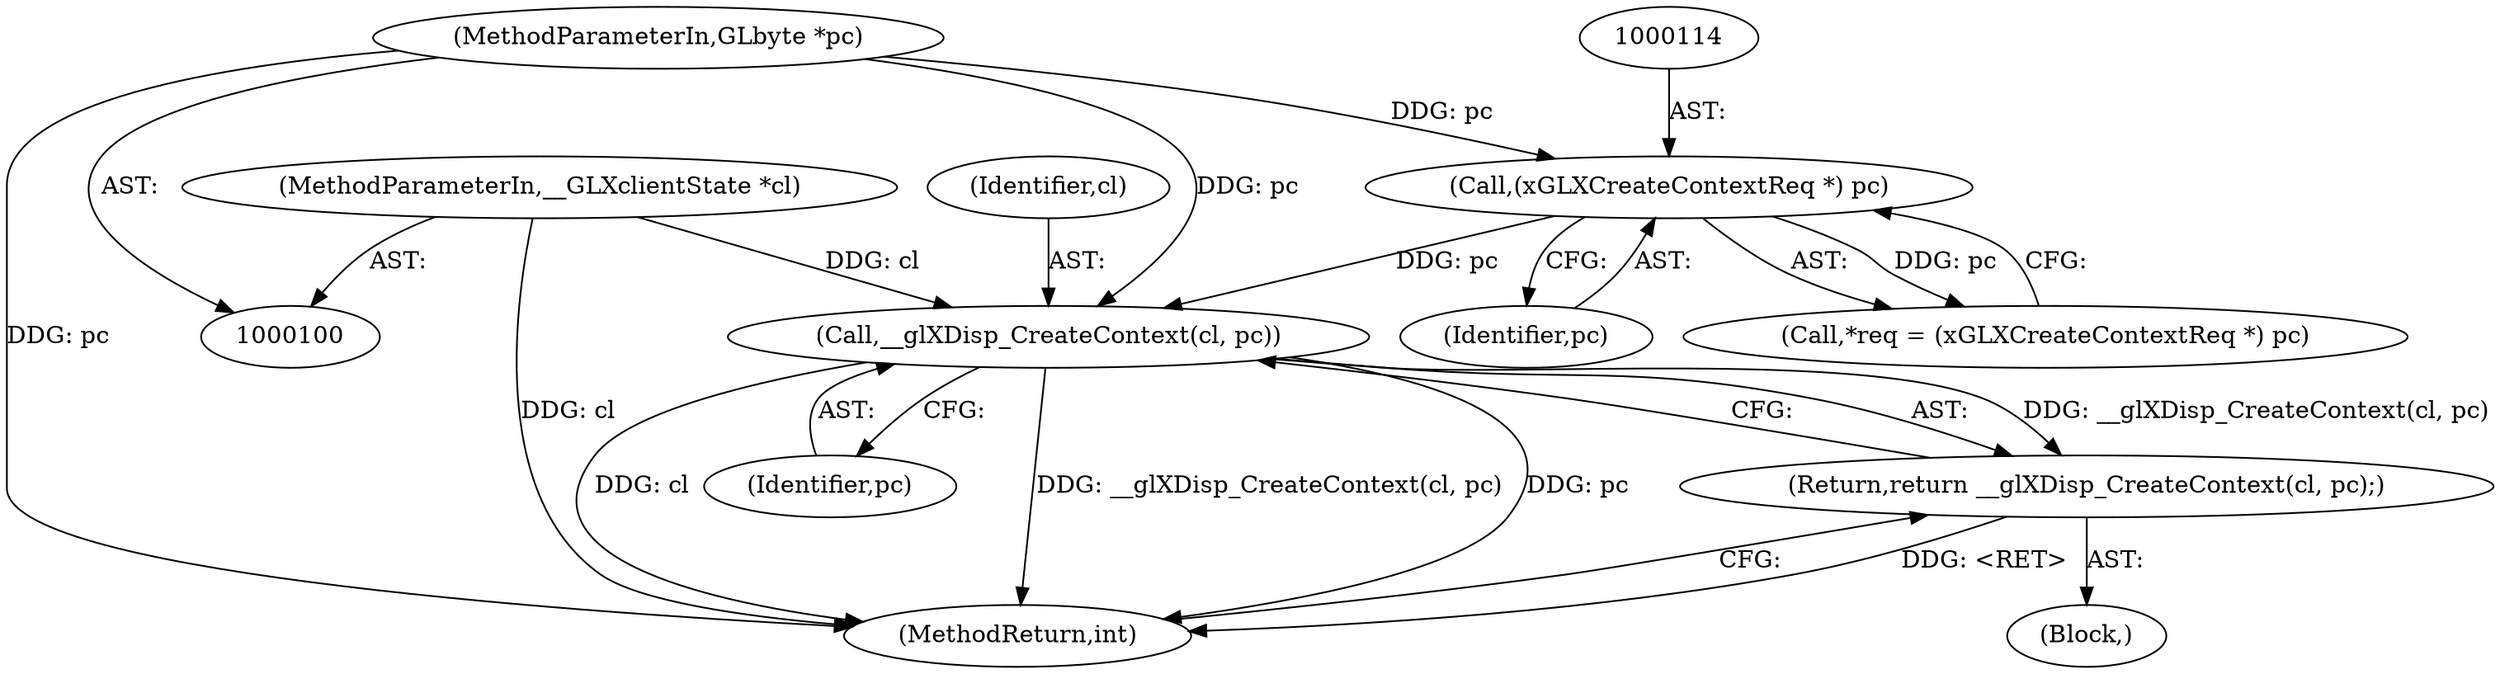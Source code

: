 digraph "0_xserver_6c69235a9dfc52e4b4e47630ff4bab1a820eb543@pointer" {
"1000135" [label="(Call,__glXDisp_CreateContext(cl, pc))"];
"1000101" [label="(MethodParameterIn,__GLXclientState *cl)"];
"1000113" [label="(Call,(xGLXCreateContextReq *) pc)"];
"1000102" [label="(MethodParameterIn,GLbyte *pc)"];
"1000134" [label="(Return,return __glXDisp_CreateContext(cl, pc);)"];
"1000137" [label="(Identifier,pc)"];
"1000115" [label="(Identifier,pc)"];
"1000113" [label="(Call,(xGLXCreateContextReq *) pc)"];
"1000103" [label="(Block,)"];
"1000101" [label="(MethodParameterIn,__GLXclientState *cl)"];
"1000138" [label="(MethodReturn,int)"];
"1000111" [label="(Call,*req = (xGLXCreateContextReq *) pc)"];
"1000135" [label="(Call,__glXDisp_CreateContext(cl, pc))"];
"1000136" [label="(Identifier,cl)"];
"1000102" [label="(MethodParameterIn,GLbyte *pc)"];
"1000134" [label="(Return,return __glXDisp_CreateContext(cl, pc);)"];
"1000135" -> "1000134"  [label="AST: "];
"1000135" -> "1000137"  [label="CFG: "];
"1000136" -> "1000135"  [label="AST: "];
"1000137" -> "1000135"  [label="AST: "];
"1000134" -> "1000135"  [label="CFG: "];
"1000135" -> "1000138"  [label="DDG: cl"];
"1000135" -> "1000138"  [label="DDG: __glXDisp_CreateContext(cl, pc)"];
"1000135" -> "1000138"  [label="DDG: pc"];
"1000135" -> "1000134"  [label="DDG: __glXDisp_CreateContext(cl, pc)"];
"1000101" -> "1000135"  [label="DDG: cl"];
"1000113" -> "1000135"  [label="DDG: pc"];
"1000102" -> "1000135"  [label="DDG: pc"];
"1000101" -> "1000100"  [label="AST: "];
"1000101" -> "1000138"  [label="DDG: cl"];
"1000113" -> "1000111"  [label="AST: "];
"1000113" -> "1000115"  [label="CFG: "];
"1000114" -> "1000113"  [label="AST: "];
"1000115" -> "1000113"  [label="AST: "];
"1000111" -> "1000113"  [label="CFG: "];
"1000113" -> "1000111"  [label="DDG: pc"];
"1000102" -> "1000113"  [label="DDG: pc"];
"1000102" -> "1000100"  [label="AST: "];
"1000102" -> "1000138"  [label="DDG: pc"];
"1000134" -> "1000103"  [label="AST: "];
"1000138" -> "1000134"  [label="CFG: "];
"1000134" -> "1000138"  [label="DDG: <RET>"];
}
